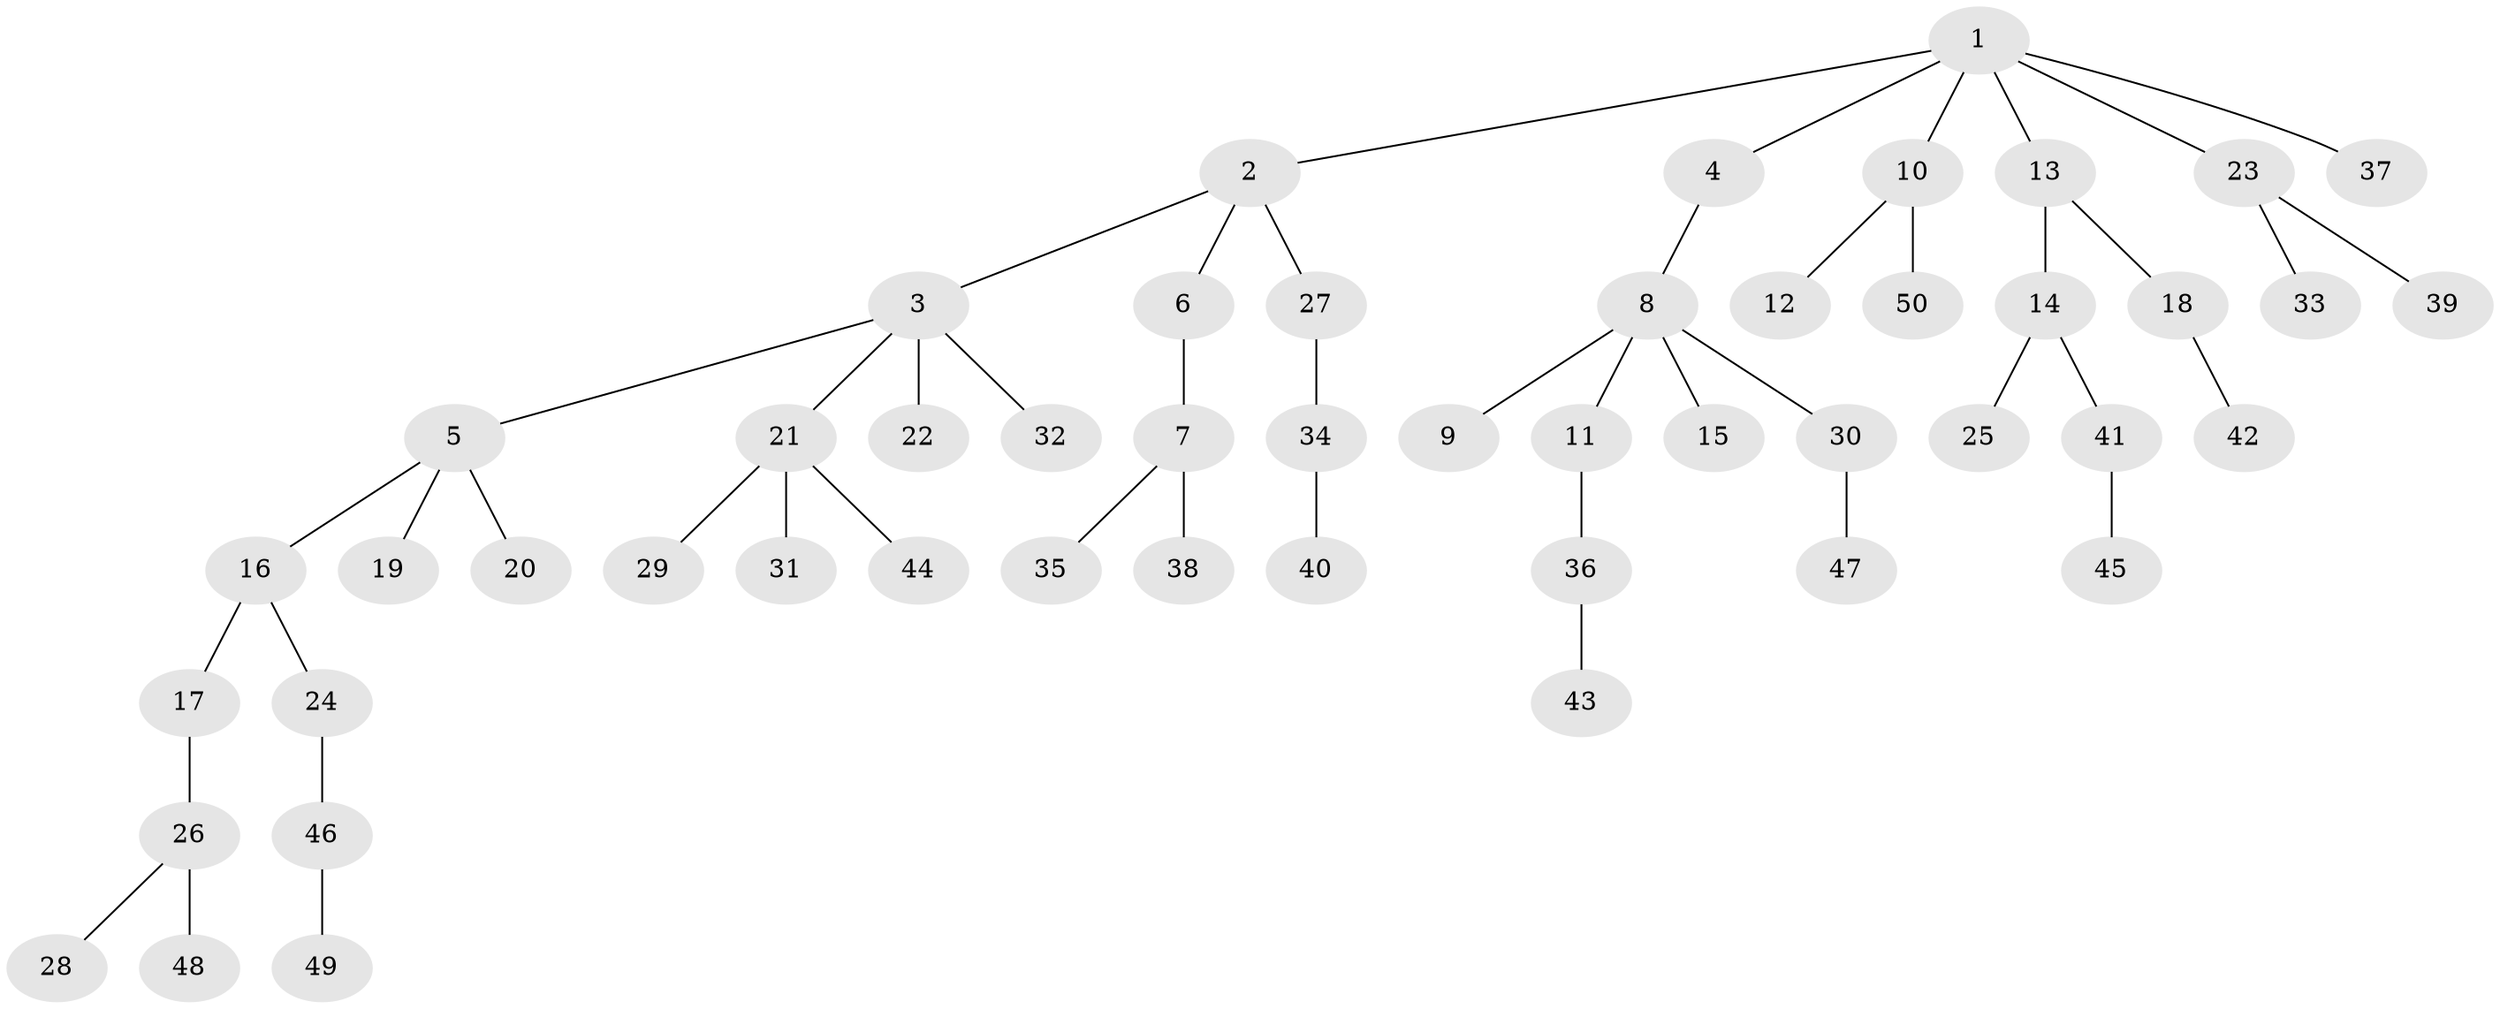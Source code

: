 // coarse degree distribution, {7: 0.05555555555555555, 4: 0.027777777777777776, 2: 0.19444444444444445, 3: 0.1111111111111111, 5: 0.027777777777777776, 1: 0.5833333333333334}
// Generated by graph-tools (version 1.1) at 2025/42/03/06/25 10:42:02]
// undirected, 50 vertices, 49 edges
graph export_dot {
graph [start="1"]
  node [color=gray90,style=filled];
  1;
  2;
  3;
  4;
  5;
  6;
  7;
  8;
  9;
  10;
  11;
  12;
  13;
  14;
  15;
  16;
  17;
  18;
  19;
  20;
  21;
  22;
  23;
  24;
  25;
  26;
  27;
  28;
  29;
  30;
  31;
  32;
  33;
  34;
  35;
  36;
  37;
  38;
  39;
  40;
  41;
  42;
  43;
  44;
  45;
  46;
  47;
  48;
  49;
  50;
  1 -- 2;
  1 -- 4;
  1 -- 10;
  1 -- 13;
  1 -- 23;
  1 -- 37;
  2 -- 3;
  2 -- 6;
  2 -- 27;
  3 -- 5;
  3 -- 21;
  3 -- 22;
  3 -- 32;
  4 -- 8;
  5 -- 16;
  5 -- 19;
  5 -- 20;
  6 -- 7;
  7 -- 35;
  7 -- 38;
  8 -- 9;
  8 -- 11;
  8 -- 15;
  8 -- 30;
  10 -- 12;
  10 -- 50;
  11 -- 36;
  13 -- 14;
  13 -- 18;
  14 -- 25;
  14 -- 41;
  16 -- 17;
  16 -- 24;
  17 -- 26;
  18 -- 42;
  21 -- 29;
  21 -- 31;
  21 -- 44;
  23 -- 33;
  23 -- 39;
  24 -- 46;
  26 -- 28;
  26 -- 48;
  27 -- 34;
  30 -- 47;
  34 -- 40;
  36 -- 43;
  41 -- 45;
  46 -- 49;
}
